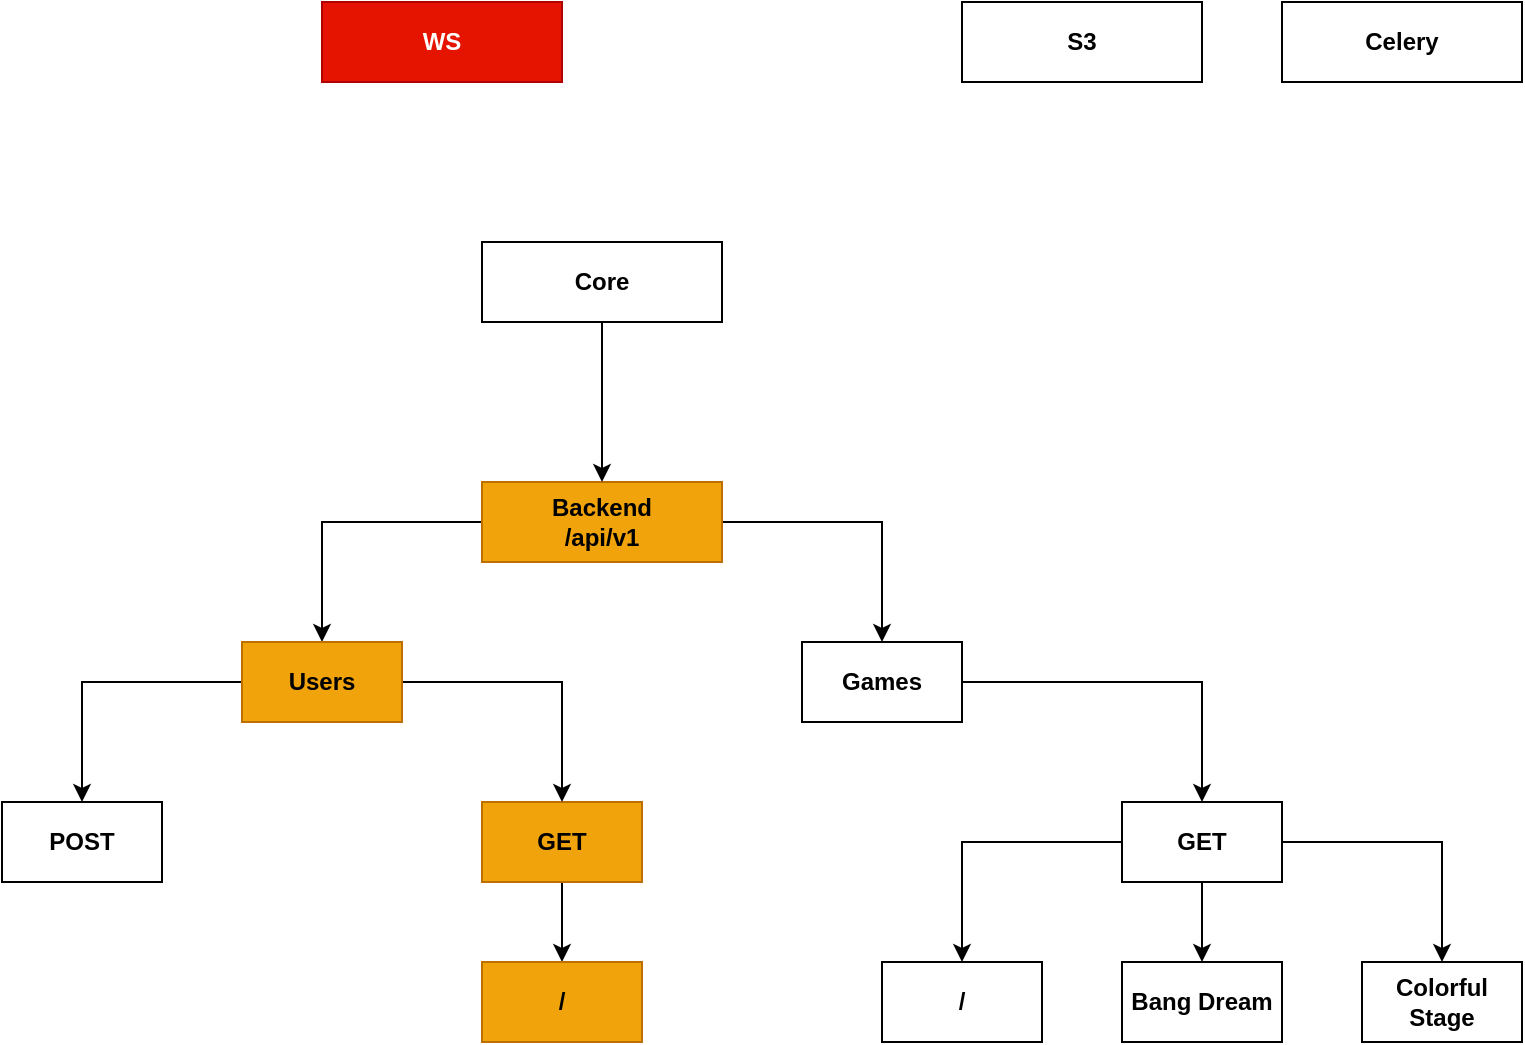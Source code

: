 <mxfile version="26.0.9" pages="4">
  <diagram name="Backend" id="qW0B-3OZ1i4sycYyhk4Y">
    <mxGraphModel dx="1152" dy="698" grid="1" gridSize="10" guides="1" tooltips="1" connect="1" arrows="1" fold="1" page="1" pageScale="1" pageWidth="850" pageHeight="1100" math="0" shadow="0">
      <root>
        <mxCell id="0" />
        <mxCell id="1" parent="0" />
        <mxCell id="L0CGxsfzRiQgiQwQ_0Nt-8" style="edgeStyle=orthogonalEdgeStyle;rounded=0;orthogonalLoop=1;jettySize=auto;html=1;" parent="1" source="eFZ4g7K6SB1RnTYdbp6J-1" target="L0CGxsfzRiQgiQwQ_0Nt-7" edge="1">
          <mxGeometry relative="1" as="geometry" />
        </mxCell>
        <mxCell id="L0CGxsfzRiQgiQwQ_0Nt-12" style="edgeStyle=orthogonalEdgeStyle;rounded=0;orthogonalLoop=1;jettySize=auto;html=1;" parent="1" source="eFZ4g7K6SB1RnTYdbp6J-1" target="L0CGxsfzRiQgiQwQ_0Nt-3" edge="1">
          <mxGeometry relative="1" as="geometry" />
        </mxCell>
        <mxCell id="eFZ4g7K6SB1RnTYdbp6J-1" value="&lt;div&gt;&lt;b&gt;Backend&lt;/b&gt;&lt;/div&gt;&lt;div&gt;&lt;b&gt;/api/v1&lt;/b&gt;&lt;/div&gt;" style="rounded=0;whiteSpace=wrap;html=1;fillColor=#f0a30a;strokeColor=#BD7000;fontColor=#000000;" parent="1" vertex="1">
          <mxGeometry x="280" y="280" width="120" height="40" as="geometry" />
        </mxCell>
        <mxCell id="eFZ4g7K6SB1RnTYdbp6J-4" value="&lt;b&gt;Celery&lt;/b&gt;" style="rounded=0;whiteSpace=wrap;html=1;" parent="1" vertex="1">
          <mxGeometry x="680" y="40" width="120" height="40" as="geometry" />
        </mxCell>
        <mxCell id="eFZ4g7K6SB1RnTYdbp6J-7" value="&lt;b&gt;S3&lt;/b&gt;" style="rounded=0;whiteSpace=wrap;html=1;" parent="1" vertex="1">
          <mxGeometry x="520" y="40" width="120" height="40" as="geometry" />
        </mxCell>
        <mxCell id="eFZ4g7K6SB1RnTYdbp6J-10" value="&lt;b&gt;POST&lt;/b&gt;" style="whiteSpace=wrap;html=1;rounded=0;" parent="1" vertex="1">
          <mxGeometry x="40" y="440" width="80" height="40" as="geometry" />
        </mxCell>
        <mxCell id="eFZ4g7K6SB1RnTYdbp6J-39" value="" style="edgeStyle=orthogonalEdgeStyle;rounded=0;orthogonalLoop=1;jettySize=auto;html=1;" parent="1" source="eFZ4g7K6SB1RnTYdbp6J-36" target="eFZ4g7K6SB1RnTYdbp6J-38" edge="1">
          <mxGeometry relative="1" as="geometry" />
        </mxCell>
        <mxCell id="eFZ4g7K6SB1RnTYdbp6J-36" value="GET" style="whiteSpace=wrap;html=1;rounded=0;fillColor=#f0a30a;fontColor=#000000;strokeColor=#BD7000;fontStyle=1" parent="1" vertex="1">
          <mxGeometry x="280" y="440" width="80" height="40" as="geometry" />
        </mxCell>
        <mxCell id="eFZ4g7K6SB1RnTYdbp6J-38" value="&lt;b&gt;/&lt;/b&gt;" style="whiteSpace=wrap;html=1;rounded=0;fillColor=#f0a30a;fontColor=#000000;strokeColor=#BD7000;" parent="1" vertex="1">
          <mxGeometry x="280" y="520" width="80" height="40" as="geometry" />
        </mxCell>
        <mxCell id="eFZ4g7K6SB1RnTYdbp6J-41" value="&lt;b&gt;WS&lt;/b&gt;" style="whiteSpace=wrap;html=1;rounded=0;fillColor=#e51400;fontColor=#ffffff;strokeColor=#B20000;" parent="1" vertex="1">
          <mxGeometry x="200" y="40" width="120" height="40" as="geometry" />
        </mxCell>
        <mxCell id="eFZ4g7K6SB1RnTYdbp6J-46" value="&lt;b&gt;Bang Dream&lt;/b&gt;" style="whiteSpace=wrap;html=1;rounded=0;" parent="1" vertex="1">
          <mxGeometry x="600" y="520" width="80" height="40" as="geometry" />
        </mxCell>
        <mxCell id="eFZ4g7K6SB1RnTYdbp6J-49" value="Colorful Stage" style="whiteSpace=wrap;html=1;rounded=0;fontStyle=1" parent="1" vertex="1">
          <mxGeometry x="720" y="520" width="80" height="40" as="geometry" />
        </mxCell>
        <mxCell id="L0CGxsfzRiQgiQwQ_0Nt-16" style="edgeStyle=orthogonalEdgeStyle;rounded=0;orthogonalLoop=1;jettySize=auto;html=1;" parent="1" source="L0CGxsfzRiQgiQwQ_0Nt-3" target="L0CGxsfzRiQgiQwQ_0Nt-14" edge="1">
          <mxGeometry relative="1" as="geometry" />
        </mxCell>
        <mxCell id="L0CGxsfzRiQgiQwQ_0Nt-3" value="&lt;b&gt;Games&lt;/b&gt;" style="whiteSpace=wrap;html=1;rounded=0;" parent="1" vertex="1">
          <mxGeometry x="440" y="360" width="80" height="40" as="geometry" />
        </mxCell>
        <mxCell id="L0CGxsfzRiQgiQwQ_0Nt-9" style="edgeStyle=orthogonalEdgeStyle;rounded=0;orthogonalLoop=1;jettySize=auto;html=1;" parent="1" source="L0CGxsfzRiQgiQwQ_0Nt-7" target="eFZ4g7K6SB1RnTYdbp6J-36" edge="1">
          <mxGeometry relative="1" as="geometry" />
        </mxCell>
        <mxCell id="L0CGxsfzRiQgiQwQ_0Nt-10" style="edgeStyle=orthogonalEdgeStyle;rounded=0;orthogonalLoop=1;jettySize=auto;html=1;" parent="1" source="L0CGxsfzRiQgiQwQ_0Nt-7" target="eFZ4g7K6SB1RnTYdbp6J-10" edge="1">
          <mxGeometry relative="1" as="geometry" />
        </mxCell>
        <mxCell id="L0CGxsfzRiQgiQwQ_0Nt-7" value="&lt;b&gt;Users&lt;/b&gt;" style="whiteSpace=wrap;html=1;rounded=0;fillColor=#f0a30a;fontColor=#000000;strokeColor=#BD7000;" parent="1" vertex="1">
          <mxGeometry x="160" y="360" width="80" height="40" as="geometry" />
        </mxCell>
        <mxCell id="L0CGxsfzRiQgiQwQ_0Nt-13" value="" style="edgeStyle=orthogonalEdgeStyle;rounded=0;orthogonalLoop=1;jettySize=auto;html=1;" parent="1" source="L0CGxsfzRiQgiQwQ_0Nt-14" target="L0CGxsfzRiQgiQwQ_0Nt-15" edge="1">
          <mxGeometry relative="1" as="geometry" />
        </mxCell>
        <mxCell id="L0CGxsfzRiQgiQwQ_0Nt-17" style="edgeStyle=orthogonalEdgeStyle;rounded=0;orthogonalLoop=1;jettySize=auto;html=1;" parent="1" source="L0CGxsfzRiQgiQwQ_0Nt-14" target="eFZ4g7K6SB1RnTYdbp6J-46" edge="1">
          <mxGeometry relative="1" as="geometry" />
        </mxCell>
        <mxCell id="L0CGxsfzRiQgiQwQ_0Nt-18" style="edgeStyle=orthogonalEdgeStyle;rounded=0;orthogonalLoop=1;jettySize=auto;html=1;" parent="1" source="L0CGxsfzRiQgiQwQ_0Nt-14" target="eFZ4g7K6SB1RnTYdbp6J-49" edge="1">
          <mxGeometry relative="1" as="geometry" />
        </mxCell>
        <mxCell id="L0CGxsfzRiQgiQwQ_0Nt-14" value="&lt;b&gt;GET&lt;/b&gt;" style="whiteSpace=wrap;html=1;rounded=0;" parent="1" vertex="1">
          <mxGeometry x="600" y="440" width="80" height="40" as="geometry" />
        </mxCell>
        <mxCell id="L0CGxsfzRiQgiQwQ_0Nt-15" value="&lt;b&gt;/&lt;/b&gt;" style="whiteSpace=wrap;html=1;rounded=0;" parent="1" vertex="1">
          <mxGeometry x="480" y="520" width="80" height="40" as="geometry" />
        </mxCell>
        <mxCell id="3DGprN47PPPmwZ-nFZEu-2" style="edgeStyle=orthogonalEdgeStyle;rounded=0;orthogonalLoop=1;jettySize=auto;html=1;entryX=0.5;entryY=0;entryDx=0;entryDy=0;" parent="1" source="3DGprN47PPPmwZ-nFZEu-1" target="eFZ4g7K6SB1RnTYdbp6J-1" edge="1">
          <mxGeometry relative="1" as="geometry" />
        </mxCell>
        <mxCell id="3DGprN47PPPmwZ-nFZEu-1" value="&lt;b&gt;Core&lt;/b&gt;" style="rounded=0;whiteSpace=wrap;html=1;" parent="1" vertex="1">
          <mxGeometry x="280" y="160" width="120" height="40" as="geometry" />
        </mxCell>
      </root>
    </mxGraphModel>
  </diagram>
  <diagram id="fb0E7D1TzYOXQ7FvhMp6" name="Front">
    <mxGraphModel dx="1626" dy="986" grid="1" gridSize="10" guides="1" tooltips="1" connect="1" arrows="1" fold="1" page="1" pageScale="1" pageWidth="850" pageHeight="1100" math="0" shadow="0">
      <root>
        <mxCell id="0" />
        <mxCell id="1" parent="0" />
        <mxCell id="mDayn-UwweVcn0ZPxoBz-4" style="edgeStyle=orthogonalEdgeStyle;rounded=0;orthogonalLoop=1;jettySize=auto;html=1;" edge="1" parent="1" source="mDayn-UwweVcn0ZPxoBz-1" target="mDayn-UwweVcn0ZPxoBz-2">
          <mxGeometry relative="1" as="geometry" />
        </mxCell>
        <mxCell id="mDayn-UwweVcn0ZPxoBz-11" style="edgeStyle=orthogonalEdgeStyle;rounded=0;orthogonalLoop=1;jettySize=auto;html=1;" edge="1" parent="1" source="mDayn-UwweVcn0ZPxoBz-1" target="mDayn-UwweVcn0ZPxoBz-5">
          <mxGeometry relative="1" as="geometry" />
        </mxCell>
        <mxCell id="mDayn-UwweVcn0ZPxoBz-1" value="&lt;b&gt;Front&lt;/b&gt;" style="rounded=0;whiteSpace=wrap;html=1;" vertex="1" parent="1">
          <mxGeometry x="360" y="80" width="120" height="40" as="geometry" />
        </mxCell>
        <mxCell id="my9T4mQbBnDmnb7wcyRE-6" style="edgeStyle=orthogonalEdgeStyle;rounded=0;orthogonalLoop=1;jettySize=auto;html=1;" edge="1" parent="1" source="mDayn-UwweVcn0ZPxoBz-2" target="my9T4mQbBnDmnb7wcyRE-1">
          <mxGeometry relative="1" as="geometry" />
        </mxCell>
        <mxCell id="my9T4mQbBnDmnb7wcyRE-7" style="edgeStyle=orthogonalEdgeStyle;rounded=0;orthogonalLoop=1;jettySize=auto;html=1;" edge="1" parent="1" source="mDayn-UwweVcn0ZPxoBz-2" target="my9T4mQbBnDmnb7wcyRE-2">
          <mxGeometry relative="1" as="geometry" />
        </mxCell>
        <mxCell id="mDayn-UwweVcn0ZPxoBz-2" value="Users" style="whiteSpace=wrap;html=1;rounded=0;" vertex="1" parent="1">
          <mxGeometry x="160" y="200" width="120" height="40" as="geometry" />
        </mxCell>
        <mxCell id="hwP12yCwWMchoRkQ9jwj-2" style="edgeStyle=orthogonalEdgeStyle;rounded=0;orthogonalLoop=1;jettySize=auto;html=1;" edge="1" parent="1" source="mDayn-UwweVcn0ZPxoBz-5" target="mDayn-UwweVcn0ZPxoBz-7">
          <mxGeometry relative="1" as="geometry" />
        </mxCell>
        <mxCell id="hwP12yCwWMchoRkQ9jwj-3" style="edgeStyle=orthogonalEdgeStyle;rounded=0;orthogonalLoop=1;jettySize=auto;html=1;" edge="1" parent="1" source="mDayn-UwweVcn0ZPxoBz-5" target="mDayn-UwweVcn0ZPxoBz-8">
          <mxGeometry relative="1" as="geometry" />
        </mxCell>
        <mxCell id="mDayn-UwweVcn0ZPxoBz-5" value="Games" style="whiteSpace=wrap;html=1;rounded=0;" vertex="1" parent="1">
          <mxGeometry x="560" y="200" width="120" height="40" as="geometry" />
        </mxCell>
        <mxCell id="mDayn-UwweVcn0ZPxoBz-7" value="BangDream" style="whiteSpace=wrap;html=1;rounded=0;" vertex="1" parent="1">
          <mxGeometry x="480" y="320" width="120" height="40" as="geometry" />
        </mxCell>
        <mxCell id="mDayn-UwweVcn0ZPxoBz-8" value="ColorfulStage" style="whiteSpace=wrap;html=1;rounded=0;" vertex="1" parent="1">
          <mxGeometry x="640" y="320" width="120" height="40" as="geometry" />
        </mxCell>
        <mxCell id="my9T4mQbBnDmnb7wcyRE-1" value="Top Active" style="whiteSpace=wrap;html=1;rounded=0;" vertex="1" parent="1">
          <mxGeometry x="90" y="320" width="120" height="40" as="geometry" />
        </mxCell>
        <mxCell id="my9T4mQbBnDmnb7wcyRE-2" value="Top Active Users" style="whiteSpace=wrap;html=1;rounded=0;" vertex="1" parent="1">
          <mxGeometry x="240" y="320" width="120" height="40" as="geometry" />
        </mxCell>
      </root>
    </mxGraphModel>
  </diagram>
  <diagram id="TJoFZIBEa8HphxD6Mh5Q" name="Core">
    <mxGraphModel dx="1152" dy="698" grid="1" gridSize="10" guides="1" tooltips="1" connect="1" arrows="1" fold="1" page="1" pageScale="1" pageWidth="850" pageHeight="1100" math="0" shadow="0">
      <root>
        <mxCell id="0" />
        <mxCell id="1" parent="0" />
        <mxCell id="oI3D8shmhjOXkPtDIwGN-5" style="edgeStyle=orthogonalEdgeStyle;rounded=0;orthogonalLoop=1;jettySize=auto;html=1;" parent="1" source="oI3D8shmhjOXkPtDIwGN-1" target="oI3D8shmhjOXkPtDIwGN-4" edge="1">
          <mxGeometry relative="1" as="geometry" />
        </mxCell>
        <mxCell id="oI3D8shmhjOXkPtDIwGN-1" value="&lt;b&gt;Alembic&lt;/b&gt;" style="rounded=0;whiteSpace=wrap;html=1;" parent="1" vertex="1">
          <mxGeometry x="120" y="40" width="120" height="40" as="geometry" />
        </mxCell>
        <mxCell id="oI3D8shmhjOXkPtDIwGN-2" value="&lt;b&gt;PostgreSQL&lt;/b&gt;" style="rounded=0;whiteSpace=wrap;html=1;" parent="1" vertex="1">
          <mxGeometry x="600" y="40" width="120" height="40" as="geometry" />
        </mxCell>
        <mxCell id="oI3D8shmhjOXkPtDIwGN-8" style="edgeStyle=orthogonalEdgeStyle;rounded=0;orthogonalLoop=1;jettySize=auto;html=1;" parent="1" source="oI3D8shmhjOXkPtDIwGN-4" target="oI3D8shmhjOXkPtDIwGN-2" edge="1">
          <mxGeometry relative="1" as="geometry" />
        </mxCell>
        <mxCell id="oI3D8shmhjOXkPtDIwGN-4" value="&lt;b&gt;SQLAlchemy&lt;/b&gt;" style="rounded=0;whiteSpace=wrap;html=1;" parent="1" vertex="1">
          <mxGeometry x="360" y="40" width="120" height="40" as="geometry" />
        </mxCell>
        <mxCell id="eYIC6QEplD3zfraAjW3h-11" value="User" style="shape=table;startSize=30;container=1;collapsible=1;childLayout=tableLayout;fixedRows=1;rowLines=0;fontStyle=1;align=center;resizeLast=1;html=1;" parent="1" vertex="1">
          <mxGeometry x="160" y="225" width="180" height="150.0" as="geometry" />
        </mxCell>
        <mxCell id="eYIC6QEplD3zfraAjW3h-12" value="" style="shape=tableRow;horizontal=0;startSize=0;swimlaneHead=0;swimlaneBody=0;fillColor=none;collapsible=0;dropTarget=0;points=[[0,0.5],[1,0.5]];portConstraint=eastwest;top=0;left=0;right=0;bottom=1;" parent="eYIC6QEplD3zfraAjW3h-11" vertex="1">
          <mxGeometry y="30" width="180" height="30" as="geometry" />
        </mxCell>
        <mxCell id="eYIC6QEplD3zfraAjW3h-13" value="PK" style="shape=partialRectangle;connectable=0;fillColor=none;top=0;left=0;bottom=0;right=0;fontStyle=1;overflow=hidden;whiteSpace=wrap;html=1;" parent="eYIC6QEplD3zfraAjW3h-12" vertex="1">
          <mxGeometry width="30" height="30" as="geometry">
            <mxRectangle width="30" height="30" as="alternateBounds" />
          </mxGeometry>
        </mxCell>
        <mxCell id="eYIC6QEplD3zfraAjW3h-14" value="UniqueID" style="shape=partialRectangle;connectable=0;fillColor=none;top=0;left=0;bottom=0;right=0;align=left;spacingLeft=6;fontStyle=5;overflow=hidden;whiteSpace=wrap;html=1;" parent="eYIC6QEplD3zfraAjW3h-12" vertex="1">
          <mxGeometry x="30" width="150" height="30" as="geometry">
            <mxRectangle width="150" height="30" as="alternateBounds" />
          </mxGeometry>
        </mxCell>
        <mxCell id="6Dyf9X5jS_WnFEZGkZHx-1" style="shape=tableRow;horizontal=0;startSize=0;swimlaneHead=0;swimlaneBody=0;fillColor=none;collapsible=0;dropTarget=0;points=[[0,0.5],[1,0.5]];portConstraint=eastwest;top=0;left=0;right=0;bottom=1;" parent="eYIC6QEplD3zfraAjW3h-11" vertex="1">
          <mxGeometry y="60" width="180" height="30" as="geometry" />
        </mxCell>
        <mxCell id="6Dyf9X5jS_WnFEZGkZHx-2" style="shape=partialRectangle;connectable=0;fillColor=none;top=0;left=0;bottom=0;right=0;fontStyle=1;overflow=hidden;whiteSpace=wrap;html=1;" parent="6Dyf9X5jS_WnFEZGkZHx-1" vertex="1">
          <mxGeometry width="30" height="30" as="geometry">
            <mxRectangle width="30" height="30" as="alternateBounds" />
          </mxGeometry>
        </mxCell>
        <mxCell id="6Dyf9X5jS_WnFEZGkZHx-3" value="token" style="shape=partialRectangle;connectable=0;fillColor=none;top=0;left=0;bottom=0;right=0;align=left;spacingLeft=6;fontStyle=5;overflow=hidden;whiteSpace=wrap;html=1;" parent="6Dyf9X5jS_WnFEZGkZHx-1" vertex="1">
          <mxGeometry x="30" width="150" height="30" as="geometry">
            <mxRectangle width="150" height="30" as="alternateBounds" />
          </mxGeometry>
        </mxCell>
        <mxCell id="6Dyf9X5jS_WnFEZGkZHx-5" style="shape=tableRow;horizontal=0;startSize=0;swimlaneHead=0;swimlaneBody=0;fillColor=none;collapsible=0;dropTarget=0;points=[[0,0.5],[1,0.5]];portConstraint=eastwest;top=0;left=0;right=0;bottom=1;" parent="eYIC6QEplD3zfraAjW3h-11" vertex="1">
          <mxGeometry y="90" width="180" height="30" as="geometry" />
        </mxCell>
        <mxCell id="6Dyf9X5jS_WnFEZGkZHx-6" style="shape=partialRectangle;connectable=0;fillColor=none;top=0;left=0;bottom=0;right=0;fontStyle=1;overflow=hidden;whiteSpace=wrap;html=1;" parent="6Dyf9X5jS_WnFEZGkZHx-5" vertex="1">
          <mxGeometry width="30" height="30" as="geometry">
            <mxRectangle width="30" height="30" as="alternateBounds" />
          </mxGeometry>
        </mxCell>
        <mxCell id="6Dyf9X5jS_WnFEZGkZHx-7" value="username" style="shape=partialRectangle;connectable=0;fillColor=none;top=0;left=0;bottom=0;right=0;align=left;spacingLeft=6;fontStyle=5;overflow=hidden;whiteSpace=wrap;html=1;" parent="6Dyf9X5jS_WnFEZGkZHx-5" vertex="1">
          <mxGeometry x="30" width="150" height="30" as="geometry">
            <mxRectangle width="150" height="30" as="alternateBounds" />
          </mxGeometry>
        </mxCell>
        <mxCell id="eYIC6QEplD3zfraAjW3h-15" value="" style="shape=tableRow;horizontal=0;startSize=0;swimlaneHead=0;swimlaneBody=0;fillColor=none;collapsible=0;dropTarget=0;points=[[0,0.5],[1,0.5]];portConstraint=eastwest;top=0;left=0;right=0;bottom=0;" parent="eYIC6QEplD3zfraAjW3h-11" vertex="1">
          <mxGeometry y="120" width="180" height="30" as="geometry" />
        </mxCell>
        <mxCell id="eYIC6QEplD3zfraAjW3h-16" value="" style="shape=partialRectangle;connectable=0;fillColor=none;top=0;left=0;bottom=0;right=0;editable=1;overflow=hidden;whiteSpace=wrap;html=1;" parent="eYIC6QEplD3zfraAjW3h-15" vertex="1">
          <mxGeometry width="30" height="30" as="geometry">
            <mxRectangle width="30" height="30" as="alternateBounds" />
          </mxGeometry>
        </mxCell>
        <mxCell id="eYIC6QEplD3zfraAjW3h-17" value="&lt;b&gt;fullname&lt;/b&gt;" style="shape=partialRectangle;connectable=0;fillColor=none;top=0;left=0;bottom=0;right=0;align=left;spacingLeft=6;overflow=hidden;whiteSpace=wrap;html=1;" parent="eYIC6QEplD3zfraAjW3h-15" vertex="1">
          <mxGeometry x="30" width="150" height="30" as="geometry">
            <mxRectangle width="150" height="30" as="alternateBounds" />
          </mxGeometry>
        </mxCell>
        <mxCell id="s9w5AXc3YXPS5uqRN05O-7" value="" style="edgeStyle=orthogonalEdgeStyle;rounded=0;orthogonalLoop=1;jettySize=auto;html=1;" parent="1" source="s9w5AXc3YXPS5uqRN05O-3" target="s9w5AXc3YXPS5uqRN05O-6" edge="1">
          <mxGeometry relative="1" as="geometry" />
        </mxCell>
        <mxCell id="s9w5AXc3YXPS5uqRN05O-3" value="&lt;b&gt;Telegram&lt;/b&gt;" style="rounded=0;whiteSpace=wrap;html=1;" parent="1" vertex="1">
          <mxGeometry x="680" y="200" width="120" height="40" as="geometry" />
        </mxCell>
        <mxCell id="s9w5AXc3YXPS5uqRN05O-6" value="&lt;b&gt;TOKEN&lt;/b&gt;" style="whiteSpace=wrap;html=1;rounded=0;" parent="1" vertex="1">
          <mxGeometry x="680" y="280" width="120" height="40" as="geometry" />
        </mxCell>
        <mxCell id="6Dyf9X5jS_WnFEZGkZHx-4" style="edgeStyle=orthogonalEdgeStyle;rounded=0;orthogonalLoop=1;jettySize=auto;html=1;" parent="1" source="6Dyf9X5jS_WnFEZGkZHx-1" target="s9w5AXc3YXPS5uqRN05O-6" edge="1">
          <mxGeometry relative="1" as="geometry" />
        </mxCell>
      </root>
    </mxGraphModel>
  </diagram>
  <diagram name="Copy of Overview" id="W6OQcN4xwPClScVpoRHH">
    <mxGraphModel dx="1152" dy="698" grid="1" gridSize="10" guides="1" tooltips="1" connect="1" arrows="1" fold="1" page="1" pageScale="1" pageWidth="850" pageHeight="1100" math="0" shadow="0">
      <root>
        <mxCell id="iLSXmw50mSnsnkGVNwwI-0" />
        <mxCell id="iLSXmw50mSnsnkGVNwwI-1" parent="iLSXmw50mSnsnkGVNwwI-0" />
        <mxCell id="iLSXmw50mSnsnkGVNwwI-2" style="edgeStyle=orthogonalEdgeStyle;rounded=0;orthogonalLoop=1;jettySize=auto;html=1;" parent="iLSXmw50mSnsnkGVNwwI-1" source="iLSXmw50mSnsnkGVNwwI-5" target="iLSXmw50mSnsnkGVNwwI-6" edge="1">
          <mxGeometry relative="1" as="geometry" />
        </mxCell>
        <mxCell id="iLSXmw50mSnsnkGVNwwI-3" style="edgeStyle=orthogonalEdgeStyle;rounded=0;orthogonalLoop=1;jettySize=auto;html=1;" parent="iLSXmw50mSnsnkGVNwwI-1" source="iLSXmw50mSnsnkGVNwwI-5" target="iLSXmw50mSnsnkGVNwwI-13" edge="1">
          <mxGeometry relative="1" as="geometry" />
        </mxCell>
        <mxCell id="iLSXmw50mSnsnkGVNwwI-4" value="" style="edgeStyle=orthogonalEdgeStyle;rounded=0;orthogonalLoop=1;jettySize=auto;html=1;" parent="iLSXmw50mSnsnkGVNwwI-1" source="iLSXmw50mSnsnkGVNwwI-5" target="iLSXmw50mSnsnkGVNwwI-25" edge="1">
          <mxGeometry relative="1" as="geometry" />
        </mxCell>
        <mxCell id="iLSXmw50mSnsnkGVNwwI-5" value="FastAPI" style="rounded=0;whiteSpace=wrap;html=1;" parent="iLSXmw50mSnsnkGVNwwI-1" vertex="1">
          <mxGeometry x="240" y="240" width="120" height="40" as="geometry" />
        </mxCell>
        <mxCell id="iLSXmw50mSnsnkGVNwwI-6" value="Front" style="rounded=0;whiteSpace=wrap;html=1;" parent="iLSXmw50mSnsnkGVNwwI-1" vertex="1">
          <mxGeometry x="240" y="160" width="120" height="40" as="geometry" />
        </mxCell>
        <mxCell id="iLSXmw50mSnsnkGVNwwI-7" style="edgeStyle=orthogonalEdgeStyle;rounded=0;orthogonalLoop=1;jettySize=auto;html=1;" parent="iLSXmw50mSnsnkGVNwwI-1" source="iLSXmw50mSnsnkGVNwwI-8" target="iLSXmw50mSnsnkGVNwwI-23" edge="1">
          <mxGeometry relative="1" as="geometry">
            <Array as="points">
              <mxPoint x="280" y="700" />
            </Array>
          </mxGeometry>
        </mxCell>
        <mxCell id="iLSXmw50mSnsnkGVNwwI-8" value="Celery" style="rounded=0;whiteSpace=wrap;html=1;" parent="iLSXmw50mSnsnkGVNwwI-1" vertex="1">
          <mxGeometry x="240" y="600" width="80" height="40" as="geometry" />
        </mxCell>
        <mxCell id="iLSXmw50mSnsnkGVNwwI-9" value="PostgreSQL" style="rounded=0;whiteSpace=wrap;html=1;" parent="iLSXmw50mSnsnkGVNwwI-1" vertex="1">
          <mxGeometry x="40" y="480" width="80" height="40" as="geometry" />
        </mxCell>
        <mxCell id="iLSXmw50mSnsnkGVNwwI-10" style="edgeStyle=orthogonalEdgeStyle;rounded=0;orthogonalLoop=1;jettySize=auto;html=1;" parent="iLSXmw50mSnsnkGVNwwI-1" source="iLSXmw50mSnsnkGVNwwI-11" target="iLSXmw50mSnsnkGVNwwI-9" edge="1">
          <mxGeometry relative="1" as="geometry" />
        </mxCell>
        <mxCell id="iLSXmw50mSnsnkGVNwwI-11" value="S3" style="rounded=0;whiteSpace=wrap;html=1;" parent="iLSXmw50mSnsnkGVNwwI-1" vertex="1">
          <mxGeometry x="160" y="480" width="40" height="40" as="geometry" />
        </mxCell>
        <mxCell id="iLSXmw50mSnsnkGVNwwI-12" value="" style="edgeStyle=orthogonalEdgeStyle;rounded=0;orthogonalLoop=1;jettySize=auto;html=1;" parent="iLSXmw50mSnsnkGVNwwI-1" source="iLSXmw50mSnsnkGVNwwI-13" target="iLSXmw50mSnsnkGVNwwI-17" edge="1">
          <mxGeometry relative="1" as="geometry" />
        </mxCell>
        <mxCell id="iLSXmw50mSnsnkGVNwwI-13" value="POST" style="whiteSpace=wrap;html=1;rounded=0;" parent="iLSXmw50mSnsnkGVNwwI-1" vertex="1">
          <mxGeometry x="80" y="320" width="80" height="40" as="geometry" />
        </mxCell>
        <mxCell id="iLSXmw50mSnsnkGVNwwI-14" style="edgeStyle=orthogonalEdgeStyle;rounded=0;orthogonalLoop=1;jettySize=auto;html=1;" parent="iLSXmw50mSnsnkGVNwwI-1" source="iLSXmw50mSnsnkGVNwwI-17" target="iLSXmw50mSnsnkGVNwwI-9" edge="1">
          <mxGeometry relative="1" as="geometry" />
        </mxCell>
        <mxCell id="iLSXmw50mSnsnkGVNwwI-15" style="edgeStyle=orthogonalEdgeStyle;rounded=0;orthogonalLoop=1;jettySize=auto;html=1;" parent="iLSXmw50mSnsnkGVNwwI-1" source="iLSXmw50mSnsnkGVNwwI-17" target="iLSXmw50mSnsnkGVNwwI-11" edge="1">
          <mxGeometry relative="1" as="geometry" />
        </mxCell>
        <mxCell id="iLSXmw50mSnsnkGVNwwI-16" style="edgeStyle=orthogonalEdgeStyle;rounded=0;orthogonalLoop=1;jettySize=auto;html=1;" parent="iLSXmw50mSnsnkGVNwwI-1" source="iLSXmw50mSnsnkGVNwwI-17" target="iLSXmw50mSnsnkGVNwwI-8" edge="1">
          <mxGeometry relative="1" as="geometry" />
        </mxCell>
        <mxCell id="iLSXmw50mSnsnkGVNwwI-17" value="Upload" style="whiteSpace=wrap;html=1;rounded=0;fillColor=#e3c800;fontColor=#000000;strokeColor=#B09500;" parent="iLSXmw50mSnsnkGVNwwI-1" vertex="1">
          <mxGeometry x="80" y="400" width="80" height="40" as="geometry" />
        </mxCell>
        <mxCell id="iLSXmw50mSnsnkGVNwwI-18" value="" style="edgeStyle=orthogonalEdgeStyle;rounded=0;orthogonalLoop=1;jettySize=auto;html=1;" parent="iLSXmw50mSnsnkGVNwwI-1" source="iLSXmw50mSnsnkGVNwwI-20" target="iLSXmw50mSnsnkGVNwwI-23" edge="1">
          <mxGeometry relative="1" as="geometry" />
        </mxCell>
        <mxCell id="iLSXmw50mSnsnkGVNwwI-19" value="" style="edgeStyle=orthogonalEdgeStyle;rounded=0;orthogonalLoop=1;jettySize=auto;html=1;" parent="iLSXmw50mSnsnkGVNwwI-1" source="iLSXmw50mSnsnkGVNwwI-20" target="iLSXmw50mSnsnkGVNwwI-32" edge="1">
          <mxGeometry relative="1" as="geometry" />
        </mxCell>
        <mxCell id="iLSXmw50mSnsnkGVNwwI-20" value="OCR" style="rounded=0;whiteSpace=wrap;html=1;" parent="iLSXmw50mSnsnkGVNwwI-1" vertex="1">
          <mxGeometry x="440" y="600" width="80" height="40" as="geometry" />
        </mxCell>
        <mxCell id="iLSXmw50mSnsnkGVNwwI-21" style="edgeStyle=orthogonalEdgeStyle;rounded=0;orthogonalLoop=1;jettySize=auto;html=1;" parent="iLSXmw50mSnsnkGVNwwI-1" source="iLSXmw50mSnsnkGVNwwI-22" target="iLSXmw50mSnsnkGVNwwI-23" edge="1">
          <mxGeometry relative="1" as="geometry" />
        </mxCell>
        <mxCell id="iLSXmw50mSnsnkGVNwwI-22" value="img2txt" style="whiteSpace=wrap;html=1;rounded=0;" parent="iLSXmw50mSnsnkGVNwwI-1" vertex="1">
          <mxGeometry x="440" y="760" width="80" height="40" as="geometry" />
        </mxCell>
        <mxCell id="iLSXmw50mSnsnkGVNwwI-23" value="img2music binder" style="whiteSpace=wrap;html=1;rounded=0;" parent="iLSXmw50mSnsnkGVNwwI-1" vertex="1">
          <mxGeometry x="420" y="680" width="120" height="40" as="geometry" />
        </mxCell>
        <mxCell id="iLSXmw50mSnsnkGVNwwI-24" value="" style="edgeStyle=orthogonalEdgeStyle;rounded=0;orthogonalLoop=1;jettySize=auto;html=1;" parent="iLSXmw50mSnsnkGVNwwI-1" source="iLSXmw50mSnsnkGVNwwI-25" target="iLSXmw50mSnsnkGVNwwI-26" edge="1">
          <mxGeometry relative="1" as="geometry" />
        </mxCell>
        <mxCell id="iLSXmw50mSnsnkGVNwwI-25" value="GET" style="whiteSpace=wrap;html=1;rounded=0;" parent="iLSXmw50mSnsnkGVNwwI-1" vertex="1">
          <mxGeometry x="480" y="320" width="80" height="40" as="geometry" />
        </mxCell>
        <mxCell id="iLSXmw50mSnsnkGVNwwI-26" value="/" style="whiteSpace=wrap;html=1;rounded=0;" parent="iLSXmw50mSnsnkGVNwwI-1" vertex="1">
          <mxGeometry x="480" y="400" width="80" height="40" as="geometry" />
        </mxCell>
        <mxCell id="iLSXmw50mSnsnkGVNwwI-27" style="edgeStyle=orthogonalEdgeStyle;rounded=0;orthogonalLoop=1;jettySize=auto;html=1;" parent="iLSXmw50mSnsnkGVNwwI-1" source="iLSXmw50mSnsnkGVNwwI-28" target="iLSXmw50mSnsnkGVNwwI-26" edge="1">
          <mxGeometry relative="1" as="geometry" />
        </mxCell>
        <mxCell id="iLSXmw50mSnsnkGVNwwI-28" value="WS" style="whiteSpace=wrap;html=1;rounded=0;fillColor=#e51400;fontColor=#ffffff;strokeColor=#B20000;" parent="iLSXmw50mSnsnkGVNwwI-1" vertex="1">
          <mxGeometry x="640" y="400" width="80" height="40" as="geometry" />
        </mxCell>
        <mxCell id="iLSXmw50mSnsnkGVNwwI-29" value="" style="edgeStyle=orthogonalEdgeStyle;rounded=0;orthogonalLoop=1;jettySize=auto;html=1;" parent="iLSXmw50mSnsnkGVNwwI-1" source="iLSXmw50mSnsnkGVNwwI-32" target="iLSXmw50mSnsnkGVNwwI-33" edge="1">
          <mxGeometry relative="1" as="geometry" />
        </mxCell>
        <mxCell id="iLSXmw50mSnsnkGVNwwI-30" value="" style="edgeStyle=orthogonalEdgeStyle;rounded=0;orthogonalLoop=1;jettySize=auto;html=1;" parent="iLSXmw50mSnsnkGVNwwI-1" source="iLSXmw50mSnsnkGVNwwI-32" target="iLSXmw50mSnsnkGVNwwI-33" edge="1">
          <mxGeometry relative="1" as="geometry" />
        </mxCell>
        <mxCell id="iLSXmw50mSnsnkGVNwwI-31" value="" style="edgeStyle=orthogonalEdgeStyle;rounded=0;orthogonalLoop=1;jettySize=auto;html=1;" parent="iLSXmw50mSnsnkGVNwwI-1" source="iLSXmw50mSnsnkGVNwwI-32" target="iLSXmw50mSnsnkGVNwwI-34" edge="1">
          <mxGeometry relative="1" as="geometry" />
        </mxCell>
        <mxCell id="iLSXmw50mSnsnkGVNwwI-32" value="music scraper" style="whiteSpace=wrap;html=1;rounded=0;" parent="iLSXmw50mSnsnkGVNwwI-1" vertex="1">
          <mxGeometry x="640" y="680" width="120" height="40" as="geometry" />
        </mxCell>
        <mxCell id="iLSXmw50mSnsnkGVNwwI-33" value="Bang Dream" style="whiteSpace=wrap;html=1;rounded=0;" parent="iLSXmw50mSnsnkGVNwwI-1" vertex="1">
          <mxGeometry x="560" y="800" width="120" height="40" as="geometry" />
        </mxCell>
        <mxCell id="iLSXmw50mSnsnkGVNwwI-34" value="Colorful Stage" style="whiteSpace=wrap;html=1;rounded=0;" parent="iLSXmw50mSnsnkGVNwwI-1" vertex="1">
          <mxGeometry x="720" y="800" width="120" height="40" as="geometry" />
        </mxCell>
      </root>
    </mxGraphModel>
  </diagram>
</mxfile>
